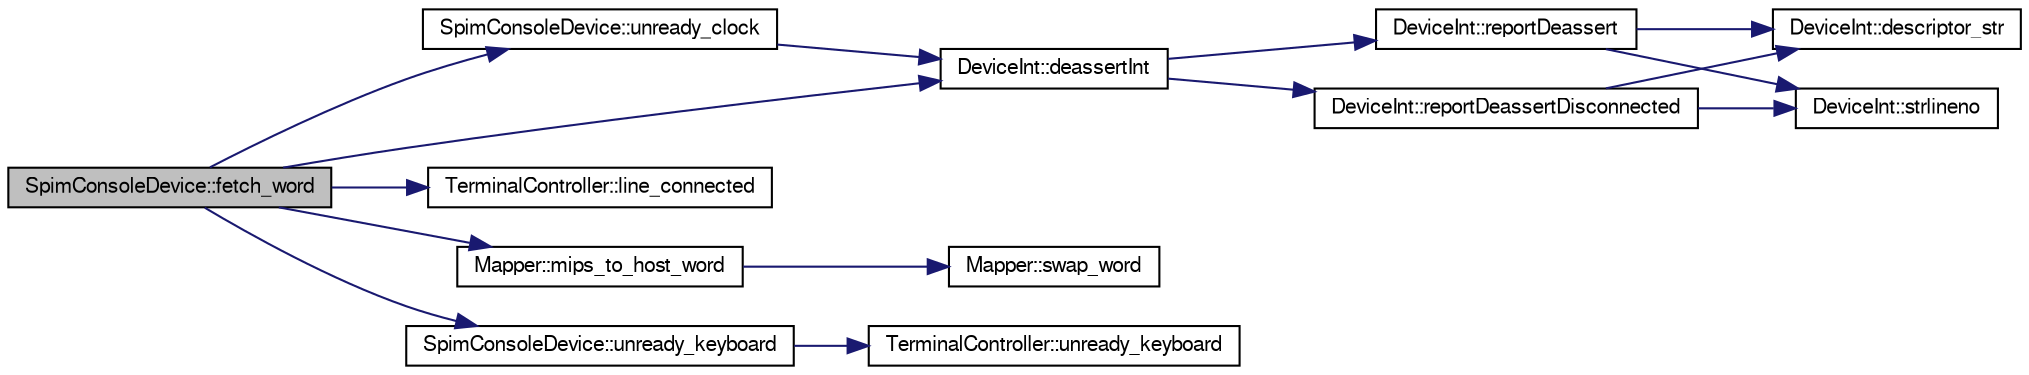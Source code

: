 digraph G
{
  edge [fontname="FreeSans",fontsize="10",labelfontname="FreeSans",labelfontsize="10"];
  node [fontname="FreeSans",fontsize="10",shape=record];
  rankdir=LR;
  Node1 [label="SpimConsoleDevice::fetch_word",height=0.2,width=0.4,color="black", fillcolor="grey75", style="filled" fontcolor="black"];
  Node1 -> Node2 [color="midnightblue",fontsize="10",style="solid"];
  Node2 [label="DeviceInt::deassertInt",height=0.2,width=0.4,color="black", fillcolor="white", style="filled",URL="$classDeviceInt.html#ad7387f17b6dfa6acf90e857a7e33aa01"];
  Node2 -> Node3 [color="midnightblue",fontsize="10",style="solid"];
  Node3 [label="DeviceInt::reportDeassert",height=0.2,width=0.4,color="black", fillcolor="white", style="filled",URL="$classDeviceInt.html#a7498408689728cc760e6d380524556e6"];
  Node3 -> Node4 [color="midnightblue",fontsize="10",style="solid"];
  Node4 [label="DeviceInt::descriptor_str",height=0.2,width=0.4,color="black", fillcolor="white", style="filled",URL="$classDeviceInt.html#a8e93853ae77b6a63a140ed498d9fc8b8"];
  Node3 -> Node5 [color="midnightblue",fontsize="10",style="solid"];
  Node5 [label="DeviceInt::strlineno",height=0.2,width=0.4,color="black", fillcolor="white", style="filled",URL="$classDeviceInt.html#a7b51658efadb002993df8b4475ce29eb"];
  Node2 -> Node6 [color="midnightblue",fontsize="10",style="solid"];
  Node6 [label="DeviceInt::reportDeassertDisconnected",height=0.2,width=0.4,color="black", fillcolor="white", style="filled",URL="$classDeviceInt.html#a7137fd4caaf3ab2cb1e187991b156e32"];
  Node6 -> Node4 [color="midnightblue",fontsize="10",style="solid"];
  Node6 -> Node5 [color="midnightblue",fontsize="10",style="solid"];
  Node1 -> Node7 [color="midnightblue",fontsize="10",style="solid"];
  Node7 [label="TerminalController::line_connected",height=0.2,width=0.4,color="black", fillcolor="white", style="filled",URL="$classTerminalController.html#a157b1f7b289043c3b27470230875d9c3"];
  Node1 -> Node8 [color="midnightblue",fontsize="10",style="solid"];
  Node8 [label="Mapper::mips_to_host_word",height=0.2,width=0.4,color="black", fillcolor="white", style="filled",URL="$classMapper.html#ac40b7a8813b99b8b71ac2ae9e18c07b6"];
  Node8 -> Node9 [color="midnightblue",fontsize="10",style="solid"];
  Node9 [label="Mapper::swap_word",height=0.2,width=0.4,color="black", fillcolor="white", style="filled",URL="$classMapper.html#aad996f69d0a2aca785f5a8e9440789be"];
  Node1 -> Node10 [color="midnightblue",fontsize="10",style="solid"];
  Node10 [label="SpimConsoleDevice::unready_clock",height=0.2,width=0.4,color="black", fillcolor="white", style="filled",URL="$classSpimConsoleDevice.html#a3feff73864a3fc39e88924c2ae29b358"];
  Node10 -> Node2 [color="midnightblue",fontsize="10",style="solid"];
  Node1 -> Node11 [color="midnightblue",fontsize="10",style="solid"];
  Node11 [label="SpimConsoleDevice::unready_keyboard",height=0.2,width=0.4,color="black", fillcolor="white", style="filled",URL="$classSpimConsoleDevice.html#a69b27e3320892b3190c94bc0124c3705"];
  Node11 -> Node12 [color="midnightblue",fontsize="10",style="solid"];
  Node12 [label="TerminalController::unready_keyboard",height=0.2,width=0.4,color="black", fillcolor="white", style="filled",URL="$classTerminalController.html#afe5b8685b5149db2b7cc5b2e395a479e"];
}
